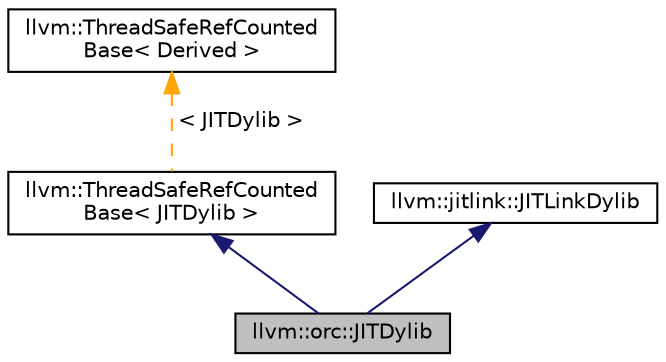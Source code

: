 digraph "llvm::orc::JITDylib"
{
 // LATEX_PDF_SIZE
  bgcolor="transparent";
  edge [fontname="Helvetica",fontsize="10",labelfontname="Helvetica",labelfontsize="10"];
  node [fontname="Helvetica",fontsize="10",shape=record];
  Node1 [label="llvm::orc::JITDylib",height=0.2,width=0.4,color="black", fillcolor="grey75", style="filled", fontcolor="black",tooltip="Represents a JIT'd dynamic library."];
  Node2 -> Node1 [dir="back",color="midnightblue",fontsize="10",style="solid",fontname="Helvetica"];
  Node2 [label="llvm::ThreadSafeRefCounted\lBase\< JITDylib \>",height=0.2,width=0.4,color="black",URL="$classllvm_1_1ThreadSafeRefCountedBase.html",tooltip=" "];
  Node3 -> Node2 [dir="back",color="orange",fontsize="10",style="dashed",label=" \< JITDylib \>" ,fontname="Helvetica"];
  Node3 [label="llvm::ThreadSafeRefCounted\lBase\< Derived \>",height=0.2,width=0.4,color="black",URL="$classllvm_1_1ThreadSafeRefCountedBase.html",tooltip="A thread-safe version of RefCountedBase."];
  Node4 -> Node1 [dir="back",color="midnightblue",fontsize="10",style="solid",fontname="Helvetica"];
  Node4 [label="llvm::jitlink::JITLinkDylib",height=0.2,width=0.4,color="black",URL="$classllvm_1_1jitlink_1_1JITLinkDylib.html",tooltip=" "];
}
